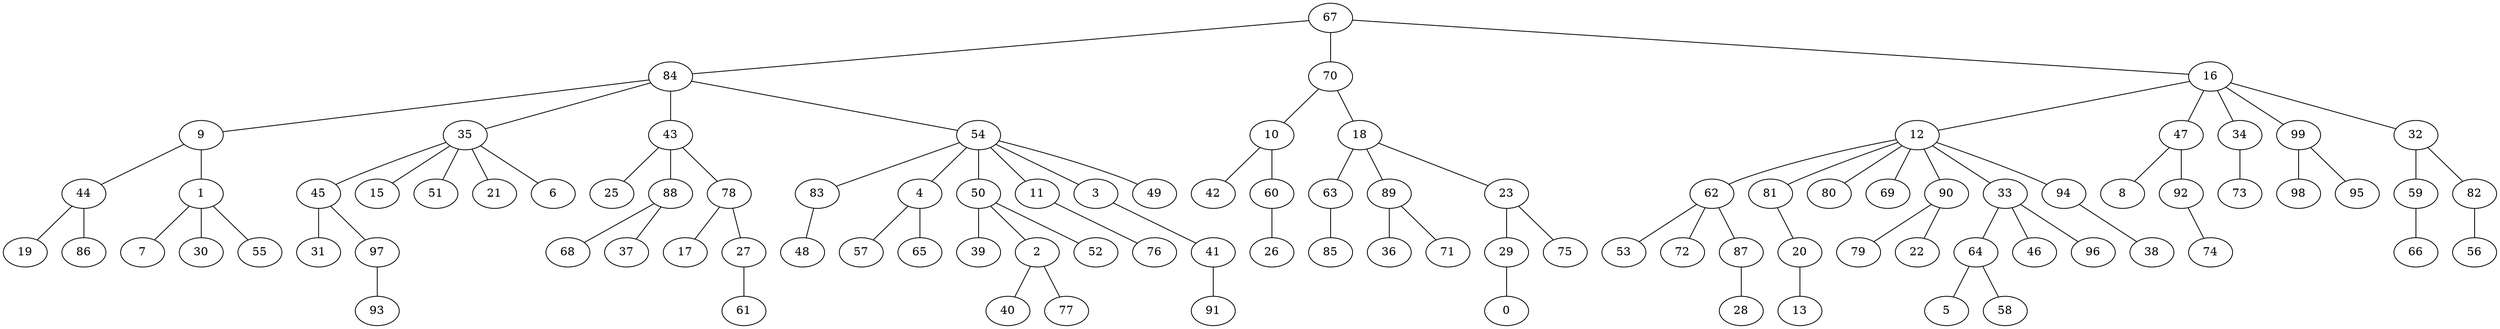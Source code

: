 graph G {
  67;
  84;
  70;
  16;
  9;
  35;
  43;
  54;
  10;
  18;
  12;
  47;
  34;
  99;
  32;
  44;
  1;
  45;
  15;
  51;
  21;
  6;
  25;
  88;
  78;
  83;
  4;
  50;
  11;
  3;
  49;
  42;
  60;
  63;
  89;
  23;
  62;
  81;
  80;
  69;
  90;
  33;
  94;
  8;
  92;
  73;
  98;
  95;
  59;
  82;
  19;
  86;
  7;
  30;
  55;
  31;
  97;
  68;
  37;
  17;
  27;
  48;
  57;
  65;
  39;
  2;
  52;
  76;
  41;
  26;
  85;
  36;
  71;
  29;
  75;
  53;
  72;
  87;
  20;
  79;
  22;
  64;
  46;
  96;
  38;
  74;
  66;
  56;
  93;
  61;
  40;
  77;
  91;
  0;
  28;
  13;
  5;
  58;
   67 -- 84;
   67 -- 70;
   67 -- 16;
   84 -- 9;
   84 -- 35;
   84 -- 43;
   84 -- 54;
   70 -- 10;
   70 -- 18;
   16 -- 12;
   16 -- 47;
   16 -- 34;
   16 -- 99;
   16 -- 32;
   9 -- 44;
   9 -- 1;
   35 -- 45;
   35 -- 15;
   35 -- 51;
   35 -- 21;
   35 -- 6;
   43 -- 25;
   43 -- 88;
   43 -- 78;
   54 -- 83;
   54 -- 4;
   54 -- 50;
   54 -- 11;
   54 -- 3;
   54 -- 49;
   10 -- 42;
   10 -- 60;
   18 -- 63;
   18 -- 89;
   18 -- 23;
   12 -- 62;
   12 -- 81;
   12 -- 80;
   12 -- 69;
   12 -- 90;
   12 -- 33;
   12 -- 94;
   47 -- 8;
   47 -- 92;
   34 -- 73;
   99 -- 98;
   99 -- 95;
   32 -- 59;
   32 -- 82;
   44 -- 19;
   44 -- 86;
   1 -- 7;
   1 -- 30;
   1 -- 55;
   45 -- 31;
   45 -- 97;
   88 -- 68;
   88 -- 37;
   78 -- 17;
   78 -- 27;
   83 -- 48;
   4 -- 57;
   4 -- 65;
   50 -- 39;
   50 -- 2;
   50 -- 52;
   11 -- 76;
   3 -- 41;
   60 -- 26;
   63 -- 85;
   89 -- 36;
   89 -- 71;
   23 -- 29;
   23 -- 75;
   62 -- 53;
   62 -- 72;
   62 -- 87;
   81 -- 20;
   90 -- 79;
   90 -- 22;
   33 -- 64;
   33 -- 46;
   33 -- 96;
   94 -- 38;
   92 -- 74;
   59 -- 66;
   82 -- 56;
   97 -- 93;
   27 -- 61;
   2 -- 40;
   2 -- 77;
   41 -- 91;
   29 -- 0;
   87 -- 28;
   20 -- 13;
   64 -- 5;
   64 -- 58;
}
